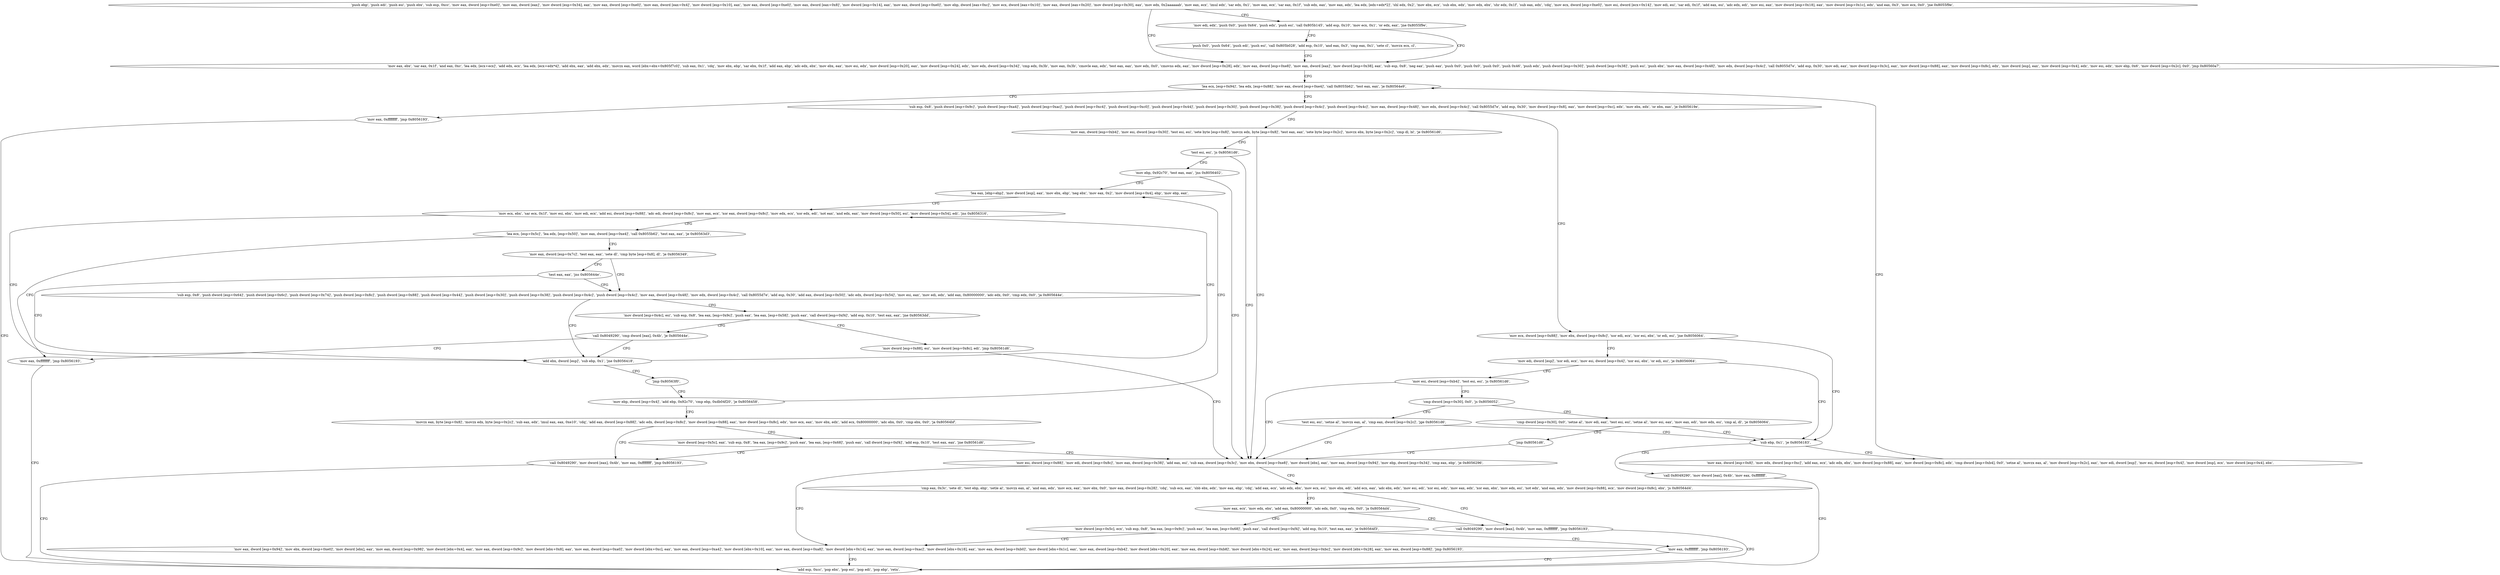 digraph "func" {
"134569687" [label = "'push ebp', 'push edi', 'push esi', 'push ebx', 'sub esp, 0xcc', 'mov eax, dword [esp+0xe0]', 'mov eax, dword [eax]', 'mov dword [esp+0x34], eax', 'mov eax, dword [esp+0xe0]', 'mov eax, dword [eax+0x4]', 'mov dword [esp+0x10], eax', 'mov eax, dword [esp+0xe0]', 'mov eax, dword [eax+0x8]', 'mov dword [esp+0x14], eax', 'mov eax, dword [esp+0xe0]', 'mov ebp, dword [eax+0xc]', 'mov ecx, dword [eax+0x10]', 'mov eax, dword [eax+0x20]', 'mov dword [esp+0x30], eax', 'mov edx, 0x2aaaaaab', 'mov eax, ecx', 'imul edx', 'sar edx, 0x1', 'mov eax, ecx', 'sar eax, 0x1f', 'sub edx, eax', 'mov eax, edx', 'lea edx, [edx+edx*2]', 'shl edx, 0x2', 'mov ebx, ecx', 'sub ebx, edx', 'mov edx, ebx', 'shr edx, 0x1f', 'sub eax, edx', 'cdq', 'mov ecx, dword [esp+0xe0]', 'mov esi, dword [ecx+0x14]', 'mov edi, esi', 'sar edi, 0x1f', 'add eax, esi', 'adc edx, edi', 'mov esi, eax', 'mov dword [esp+0x18], eax', 'mov dword [esp+0x1c], edx', 'and eax, 0x3', 'mov ecx, 0x0', 'jne 0x8055f9e', " ]
"134569886" [label = "'mov eax, ebx', 'sar eax, 0x1f', 'and eax, 0xc', 'lea edx, [ecx+ecx]', 'add edx, ecx', 'lea edx, [ecx+edx*4]', 'add ebx, eax', 'add ebx, edx', 'movzx eax, word [ebx+ebx+0x805f7c0]', 'sub eax, 0x1', 'cdq', 'mov ebx, ebp', 'sar ebx, 0x1f', 'add eax, ebp', 'adc edx, ebx', 'mov ebx, eax', 'mov esi, edx', 'mov dword [esp+0x20], eax', 'mov dword [esp+0x24], edx', 'mov edx, dword [esp+0x34]', 'cmp edx, 0x3b', 'mov eax, 0x3b', 'cmovle eax, edx', 'test eax, eax', 'mov edx, 0x0', 'cmovns edx, eax', 'mov dword [esp+0x28], edx', 'mov eax, dword [esp+0xe8]', 'mov eax, dword [eax]', 'mov dword [esp+0x38], eax', 'sub esp, 0x8', 'neg eax', 'push eax', 'push 0x0', 'push 0x0', 'push 0x0', 'push 0x46', 'push edx', 'push dword [esp+0x30]', 'push dword [esp+0x38]', 'push esi', 'push ebx', 'mov eax, dword [esp+0x48]', 'mov edx, dword [esp+0x4c]', 'call 0x8055d7e', 'add esp, 0x30', 'mov edi, eax', 'mov dword [esp+0x3c], eax', 'mov dword [esp+0x88], eax', 'mov dword [esp+0x8c], edx', 'mov dword [esp], eax', 'mov dword [esp+0x4], edx', 'mov esi, edx', 'mov ebp, 0x6', 'mov dword [esp+0x2c], 0x0', 'jmp 0x80560a7', " ]
"134569835" [label = "'mov edi, edx', 'push 0x0', 'push 0x64', 'push edx', 'push esi', 'call 0x805b145', 'add esp, 0x10', 'mov ecx, 0x1', 'or edx, eax', 'jne 0x8055f9e', " ]
"134570151" [label = "'lea ecx, [esp+0x94]', 'lea edx, [esp+0x88]', 'mov eax, dword [esp+0xe4]', 'call 0x8055b62', 'test eax, eax', 'je 0x80564e9', " ]
"134569860" [label = "'push 0x0', 'push 0x64', 'push edi', 'push esi', 'call 0x805b028', 'add esp, 0x10', 'and eax, 0x3', 'cmp eax, 0x1', 'sete cl', 'movzx ecx, cl', " ]
"134571241" [label = "'mov eax, 0xffffffff', 'jmp 0x8056193', " ]
"134570185" [label = "'sub esp, 0x8', 'push dword [esp+0x9c]', 'push dword [esp+0xa4]', 'push dword [esp+0xac]', 'push dword [esp+0xc4]', 'push dword [esp+0xc0]', 'push dword [esp+0x44]', 'push dword [esp+0x30]', 'push dword [esp+0x38]', 'push dword [esp+0x4c]', 'push dword [esp+0x4c]', 'mov eax, dword [esp+0x48]', 'mov edx, dword [esp+0x4c]', 'call 0x8055d7e', 'add esp, 0x30', 'mov dword [esp+0x8], eax', 'mov dword [esp+0xc], edx', 'mov ebx, edx', 'or ebx, eax', 'je 0x805619e', " ]
"134570387" [label = "'add esp, 0xcc', 'pop ebx', 'pop esi', 'pop edi', 'pop ebp', 'retn', " ]
"134570398" [label = "'mov eax, dword [esp+0xb4]', 'mov esi, dword [esp+0x30]', 'test esi, esi', 'sete byte [esp+0x8]', 'movzx edx, byte [esp+0x8]', 'test eax, eax', 'sete byte [esp+0x2c]', 'movzx ebx, byte [esp+0x2c]', 'cmp dl, bl', 'je 0x80561d6', " ]
"134570273" [label = "'mov ecx, dword [esp+0x88]', 'mov ebx, dword [esp+0x8c]', 'xor edi, ecx', 'xor esi, ebx', 'or edi, esi', 'jne 0x8056064', " ]
"134570454" [label = "'mov esi, dword [esp+0x88]', 'mov edi, dword [esp+0x8c]', 'mov eax, dword [esp+0x38]', 'add eax, esi', 'sub eax, dword [esp+0x3c]', 'mov ebx, dword [esp+0xe8]', 'mov dword [ebx], eax', 'mov eax, dword [esp+0x94]', 'mov ebp, dword [esp+0x34]', 'cmp eax, ebp', 'je 0x8056296', " ]
"134570437" [label = "'test esi, esi', 'js 0x80561d6', " ]
"134570084" [label = "'sub ebp, 0x1', 'je 0x8056183', " ]
"134570299" [label = "'mov edi, dword [esp]', 'xor edi, ecx', 'mov esi, dword [esp+0x4]', 'xor esi, ebx', 'or edi, esi', 'je 0x8056064', " ]
"134570646" [label = "'mov eax, dword [esp+0x94]', 'mov ebx, dword [esp+0xe0]', 'mov dword [ebx], eax', 'mov eax, dword [esp+0x98]', 'mov dword [ebx+0x4], eax', 'mov eax, dword [esp+0x9c]', 'mov dword [ebx+0x8], eax', 'mov eax, dword [esp+0xa0]', 'mov dword [ebx+0xc], eax', 'mov eax, dword [esp+0xa4]', 'mov dword [ebx+0x10], eax', 'mov eax, dword [esp+0xa8]', 'mov dword [ebx+0x14], eax', 'mov eax, dword [esp+0xac]', 'mov dword [ebx+0x18], eax', 'mov eax, dword [esp+0xb0]', 'mov dword [ebx+0x1c], eax', 'mov eax, dword [esp+0xb4]', 'mov dword [ebx+0x20], eax', 'mov eax, dword [esp+0xb8]', 'mov dword [ebx+0x24], eax', 'mov eax, dword [esp+0xbc]', 'mov dword [ebx+0x28], eax', 'mov eax, dword [esp+0x88]', 'jmp 0x8056193', " ]
"134570506" [label = "'cmp eax, 0x3c', 'sete dl', 'test ebp, ebp', 'setle al', 'movzx eax, al', 'and eax, edx', 'mov ecx, eax', 'mov ebx, 0x0', 'mov eax, dword [esp+0x28]', 'cdq', 'sub ecx, eax', 'sbb ebx, edx', 'mov eax, ebp', 'cdq', 'add eax, ecx', 'adc edx, ebx', 'mov ecx, esi', 'mov ebx, edi', 'add ecx, eax', 'adc ebx, edx', 'mov esi, edi', 'xor esi, edx', 'mov eax, edx', 'xor eax, ebx', 'mov edx, esi', 'not edx', 'and eax, edx', 'mov dword [esp+0x88], ecx', 'mov dword [esp+0x8c], ebx', 'js 0x80564d4', " ]
"134570441" [label = "'mov ebp, 0x92c70', 'test eax, eax', 'jns 0x8056402', " ]
"134570371" [label = "'call 0x8049290', 'mov dword [eax], 0x4b', 'mov eax, 0xffffffff', " ]
"134570093" [label = "'mov eax, dword [esp+0x8]', 'mov edx, dword [esp+0xc]', 'add eax, ecx', 'adc edx, ebx', 'mov dword [esp+0x88], eax', 'mov dword [esp+0x8c], edx', 'cmp dword [esp+0xb4], 0x0', 'setne al', 'movzx eax, al', 'mov dword [esp+0x2c], eax', 'mov edi, dword [esp]', 'mov esi, dword [esp+0x4]', 'mov dword [esp], ecx', 'mov dword [esp+0x4], ebx', " ]
"134570318" [label = "'mov esi, dword [esp+0xb4]', 'test esi, esi', 'js 0x80561d6', " ]
"134571220" [label = "'call 0x8049290', 'mov dword [eax], 0x4b', 'mov eax, 0xffffffff', 'jmp 0x8056193', " ]
"134570587" [label = "'mov eax, ecx', 'mov edx, ebx', 'add eax, 0x80000000', 'adc edx, 0x0', 'cmp edx, 0x0', 'ja 0x80564d4', " ]
"134571010" [label = "'lea eax, [ebp+ebp]', 'mov dword [esp], eax', 'mov ebx, ebp', 'neg ebx', 'mov eax, 0x2', 'mov dword [esp+0x4], ebp', 'mov ebp, eax', " ]
"134570329" [label = "'cmp dword [esp+0x30], 0x0', 'js 0x8056052', " ]
"134570608" [label = "'mov dword [esp+0x5c], ecx', 'sub esp, 0x8', 'lea eax, [esp+0x9c]', 'push eax', 'lea eax, [esp+0x68]', 'push eax', 'call dword [esp+0xf4]', 'add esp, 0x10', 'test eax, eax', 'je 0x80564f3', " ]
"134571032" [label = "'mov ecx, ebx', 'sar ecx, 0x1f', 'mov esi, ebx', 'mov edi, ecx', 'add esi, dword [esp+0x88]', 'adc edi, dword [esp+0x8c]', 'mov eax, ecx', 'xor eax, dword [esp+0x8c]', 'mov edx, ecx', 'xor edx, edi', 'not eax', 'and edx, eax', 'mov dword [esp+0x50], esi', 'mov dword [esp+0x54], edi', 'jns 0x8056316', " ]
"134570066" [label = "'test esi, esi', 'setne al', 'movzx eax, al', 'cmp eax, dword [esp+0x2c]', 'jge 0x80561d6', " ]
"134570340" [label = "'cmp dword [esp+0x30], 0x0', 'setne al', 'mov edi, eax', 'test esi, esi', 'setne al', 'mov esi, eax', 'mov eax, edi', 'mov edx, esi', 'cmp al, dl', 'je 0x8056064', " ]
"134571251" [label = "'mov eax, 0xffffffff', 'jmp 0x8056193', " ]
"134570774" [label = "'lea ecx, [esp+0x5c]', 'lea edx, [esp+0x50]', 'mov eax, dword [esp+0xe4]', 'call 0x8055b62', 'test eax, eax', 'je 0x80563d3', " ]
"134570963" [label = "'mov eax, 0xffffffff', 'jmp 0x8056193', " ]
"134570802" [label = "'mov eax, dword [esp+0x7c]', 'test eax, eax', 'sete dl', 'cmp byte [esp+0x8], dl', 'je 0x8056349', " ]
"134571086" [label = "'add ebx, dword [esp]', 'sub ebp, 0x1', 'jne 0x8056418', " ]
"134571094" [label = "'jmp 0x80563f0', " ]
"134570369" [label = "'jmp 0x80561d6', " ]
"134570825" [label = "'sub esp, 0x8', 'push dword [esp+0x64]', 'push dword [esp+0x6c]', 'push dword [esp+0x74]', 'push dword [esp+0x8c]', 'push dword [esp+0x88]', 'push dword [esp+0x44]', 'push dword [esp+0x30]', 'push dword [esp+0x38]', 'push dword [esp+0x4c]', 'push dword [esp+0x4c]', 'mov eax, dword [esp+0x48]', 'mov edx, dword [esp+0x4c]', 'call 0x8055d7e', 'add esp, 0x30', 'add eax, dword [esp+0x50]', 'adc edx, dword [esp+0x54]', 'mov esi, eax', 'mov edi, edx', 'add eax, 0x80000000', 'adc edx, 0x0', 'cmp edx, 0x0', 'ja 0x805644e', " ]
"134570817" [label = "'test eax, eax', 'jns 0x805644e', " ]
"134570992" [label = "'mov ebp, dword [esp+0x4]', 'add ebp, 0x92c70', 'cmp ebp, 0xdb04f20', 'je 0x8056458', " ]
"134570919" [label = "'mov dword [esp+0x4c], esi', 'sub esp, 0x8', 'lea eax, [esp+0x9c]', 'push eax', 'lea eax, [esp+0x58]', 'push eax', 'call dword [esp+0xf4]', 'add esp, 0x10', 'test eax, eax', 'jne 0x80563dd', " ]
"134571096" [label = "'movzx eax, byte [esp+0x8]', 'movzx edx, byte [esp+0x2c]', 'sub eax, edx', 'imul eax, eax, 0xe10', 'cdq', 'add eax, dword [esp+0x88]', 'adc edx, dword [esp+0x8c]', 'mov dword [esp+0x88], eax', 'mov dword [esp+0x8c], edx', 'mov ecx, eax', 'mov ebx, edx', 'add ecx, 0x80000000', 'adc ebx, 0x0', 'cmp ebx, 0x0', 'ja 0x80564bf', " ]
"134570973" [label = "'mov dword [esp+0x88], esi', 'mov dword [esp+0x8c], edi', 'jmp 0x80561d6', " ]
"134570953" [label = "'call 0x8049290', 'cmp dword [eax], 0x4b', 'je 0x805644e', " ]
"134571199" [label = "'call 0x8049290', 'mov dword [eax], 0x4b', 'mov eax, 0xffffffff', 'jmp 0x8056193', " ]
"134571161" [label = "'mov dword [esp+0x5c], eax', 'sub esp, 0x8', 'lea eax, [esp+0x9c]', 'push eax', 'lea eax, [esp+0x68]', 'push eax', 'call dword [esp+0xf4]', 'add esp, 0x10', 'test eax, eax', 'jne 0x80561d6', " ]
"134569687" -> "134569886" [ label = "CFG" ]
"134569687" -> "134569835" [ label = "CFG" ]
"134569886" -> "134570151" [ label = "CFG" ]
"134569835" -> "134569886" [ label = "CFG" ]
"134569835" -> "134569860" [ label = "CFG" ]
"134570151" -> "134571241" [ label = "CFG" ]
"134570151" -> "134570185" [ label = "CFG" ]
"134569860" -> "134569886" [ label = "CFG" ]
"134571241" -> "134570387" [ label = "CFG" ]
"134570185" -> "134570398" [ label = "CFG" ]
"134570185" -> "134570273" [ label = "CFG" ]
"134570398" -> "134570454" [ label = "CFG" ]
"134570398" -> "134570437" [ label = "CFG" ]
"134570273" -> "134570084" [ label = "CFG" ]
"134570273" -> "134570299" [ label = "CFG" ]
"134570454" -> "134570646" [ label = "CFG" ]
"134570454" -> "134570506" [ label = "CFG" ]
"134570437" -> "134570454" [ label = "CFG" ]
"134570437" -> "134570441" [ label = "CFG" ]
"134570084" -> "134570371" [ label = "CFG" ]
"134570084" -> "134570093" [ label = "CFG" ]
"134570299" -> "134570084" [ label = "CFG" ]
"134570299" -> "134570318" [ label = "CFG" ]
"134570646" -> "134570387" [ label = "CFG" ]
"134570506" -> "134571220" [ label = "CFG" ]
"134570506" -> "134570587" [ label = "CFG" ]
"134570441" -> "134571010" [ label = "CFG" ]
"134570441" -> "134570454" [ label = "CFG" ]
"134570371" -> "134570387" [ label = "CFG" ]
"134570093" -> "134570151" [ label = "CFG" ]
"134570318" -> "134570454" [ label = "CFG" ]
"134570318" -> "134570329" [ label = "CFG" ]
"134571220" -> "134570387" [ label = "CFG" ]
"134570587" -> "134571220" [ label = "CFG" ]
"134570587" -> "134570608" [ label = "CFG" ]
"134571010" -> "134571032" [ label = "CFG" ]
"134570329" -> "134570066" [ label = "CFG" ]
"134570329" -> "134570340" [ label = "CFG" ]
"134570608" -> "134571251" [ label = "CFG" ]
"134570608" -> "134570646" [ label = "CFG" ]
"134571032" -> "134570774" [ label = "CFG" ]
"134571032" -> "134571086" [ label = "CFG" ]
"134570066" -> "134570454" [ label = "CFG" ]
"134570066" -> "134570084" [ label = "CFG" ]
"134570340" -> "134570084" [ label = "CFG" ]
"134570340" -> "134570369" [ label = "CFG" ]
"134571251" -> "134570387" [ label = "CFG" ]
"134570774" -> "134570963" [ label = "CFG" ]
"134570774" -> "134570802" [ label = "CFG" ]
"134570963" -> "134570387" [ label = "CFG" ]
"134570802" -> "134570825" [ label = "CFG" ]
"134570802" -> "134570817" [ label = "CFG" ]
"134571086" -> "134571032" [ label = "CFG" ]
"134571086" -> "134571094" [ label = "CFG" ]
"134571094" -> "134570992" [ label = "CFG" ]
"134570369" -> "134570454" [ label = "CFG" ]
"134570825" -> "134571086" [ label = "CFG" ]
"134570825" -> "134570919" [ label = "CFG" ]
"134570817" -> "134571086" [ label = "CFG" ]
"134570817" -> "134570825" [ label = "CFG" ]
"134570992" -> "134571096" [ label = "CFG" ]
"134570992" -> "134571010" [ label = "CFG" ]
"134570919" -> "134570973" [ label = "CFG" ]
"134570919" -> "134570953" [ label = "CFG" ]
"134571096" -> "134571199" [ label = "CFG" ]
"134571096" -> "134571161" [ label = "CFG" ]
"134570973" -> "134570454" [ label = "CFG" ]
"134570953" -> "134571086" [ label = "CFG" ]
"134570953" -> "134570963" [ label = "CFG" ]
"134571199" -> "134570387" [ label = "CFG" ]
"134571161" -> "134570454" [ label = "CFG" ]
"134571161" -> "134571199" [ label = "CFG" ]
}
